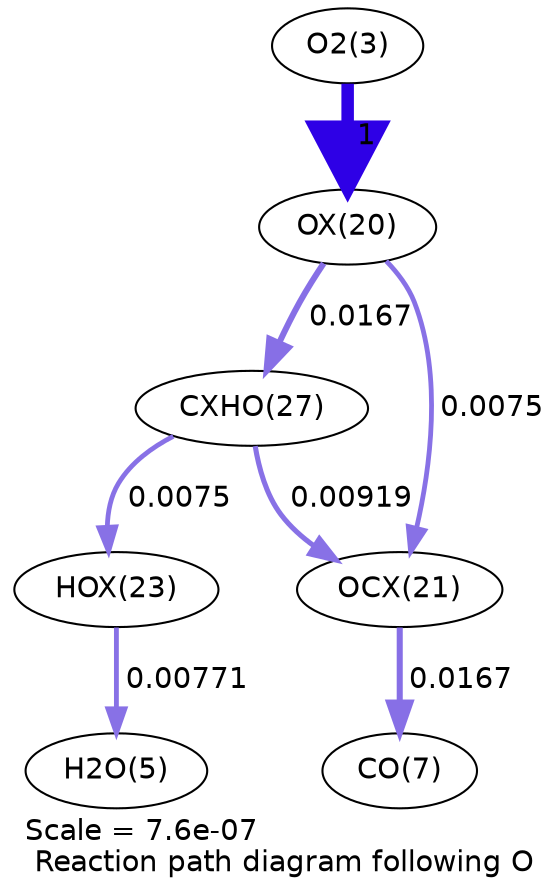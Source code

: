 digraph reaction_paths {
center=1;
s5 -> s23[fontname="Helvetica", penwidth=6, arrowsize=3, color="0.7, 1.5, 0.9"
, label=" 1"];
s23 -> s29[fontname="Helvetica", penwidth=2.91, arrowsize=1.46, color="0.7, 0.517, 0.9"
, label=" 0.0167"];
s23 -> s24[fontname="Helvetica", penwidth=2.31, arrowsize=1.15, color="0.7, 0.507, 0.9"
, label=" 0.0075"];
s26 -> s7[fontname="Helvetica", penwidth=2.33, arrowsize=1.16, color="0.7, 0.508, 0.9"
, label=" 0.00771"];
s29 -> s26[fontname="Helvetica", penwidth=2.31, arrowsize=1.15, color="0.7, 0.507, 0.9"
, label=" 0.0075"];
s29 -> s24[fontname="Helvetica", penwidth=2.46, arrowsize=1.23, color="0.7, 0.509, 0.9"
, label=" 0.00919"];
s24 -> s9[fontname="Helvetica", penwidth=2.91, arrowsize=1.46, color="0.7, 0.517, 0.9"
, label=" 0.0167"];
s5 [ fontname="Helvetica", label="O2(3)"];
s7 [ fontname="Helvetica", label="H2O(5)"];
s9 [ fontname="Helvetica", label="CO(7)"];
s23 [ fontname="Helvetica", label="OX(20)"];
s24 [ fontname="Helvetica", label="OCX(21)"];
s26 [ fontname="Helvetica", label="HOX(23)"];
s29 [ fontname="Helvetica", label="CXHO(27)"];
 label = "Scale = 7.6e-07\l Reaction path diagram following O";
 fontname = "Helvetica";
}

